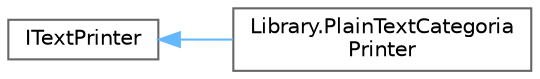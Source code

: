 digraph "Graphical Class Hierarchy"
{
 // INTERACTIVE_SVG=YES
 // LATEX_PDF_SIZE
  bgcolor="transparent";
  edge [fontname=Helvetica,fontsize=10,labelfontname=Helvetica,labelfontsize=10];
  node [fontname=Helvetica,fontsize=10,shape=box,height=0.2,width=0.4];
  rankdir="LR";
  Node0 [label="ITextPrinter",height=0.2,width=0.4,color="grey40", fillcolor="white", style="filled",URL="$classITextPrinter.html",tooltip=" "];
  Node0 -> Node1 [dir="back",color="steelblue1",style="solid"];
  Node1 [label="Library.PlainTextCategoria\lPrinter",height=0.2,width=0.4,color="grey40", fillcolor="white", style="filled",URL="$classLibrary_1_1PlainTextCategoriaPrinter.html",tooltip=" "];
}
